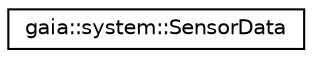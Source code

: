 digraph G
{
  edge [fontname="Helvetica",fontsize="10",labelfontname="Helvetica",labelfontsize="10"];
  node [fontname="Helvetica",fontsize="10",shape=record];
  rankdir=LR;
  Node1 [label="gaia::system::SensorData",height=0.2,width=0.4,color="black", fillcolor="white", style="filled",URL="$de/da6/classgaia_1_1system_1_1_sensor_data.html",tooltip="This class stores information such as the sensor&#39;s type, the time-stamp, accuracy and of course the s..."];
}
